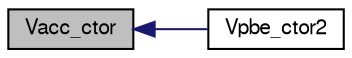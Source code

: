 digraph "Vacc_ctor"
{
  edge [fontname="FreeSans",fontsize="10",labelfontname="FreeSans",labelfontsize="10"];
  node [fontname="FreeSans",fontsize="10",shape=record];
  rankdir="LR";
  Node1 [label="Vacc_ctor",height=0.2,width=0.4,color="black", fillcolor="grey75", style="filled" fontcolor="black"];
  Node1 -> Node2 [dir="back",color="midnightblue",fontsize="10",style="solid",fontname="FreeSans"];
  Node2 [label="Vpbe_ctor2",height=0.2,width=0.4,color="black", fillcolor="white", style="filled",URL="$group___vpbe.html#gacaf51947bfe10a206974dc3fd4c29e46",tooltip="FORTRAN stub to construct Vpbe objct."];
}
